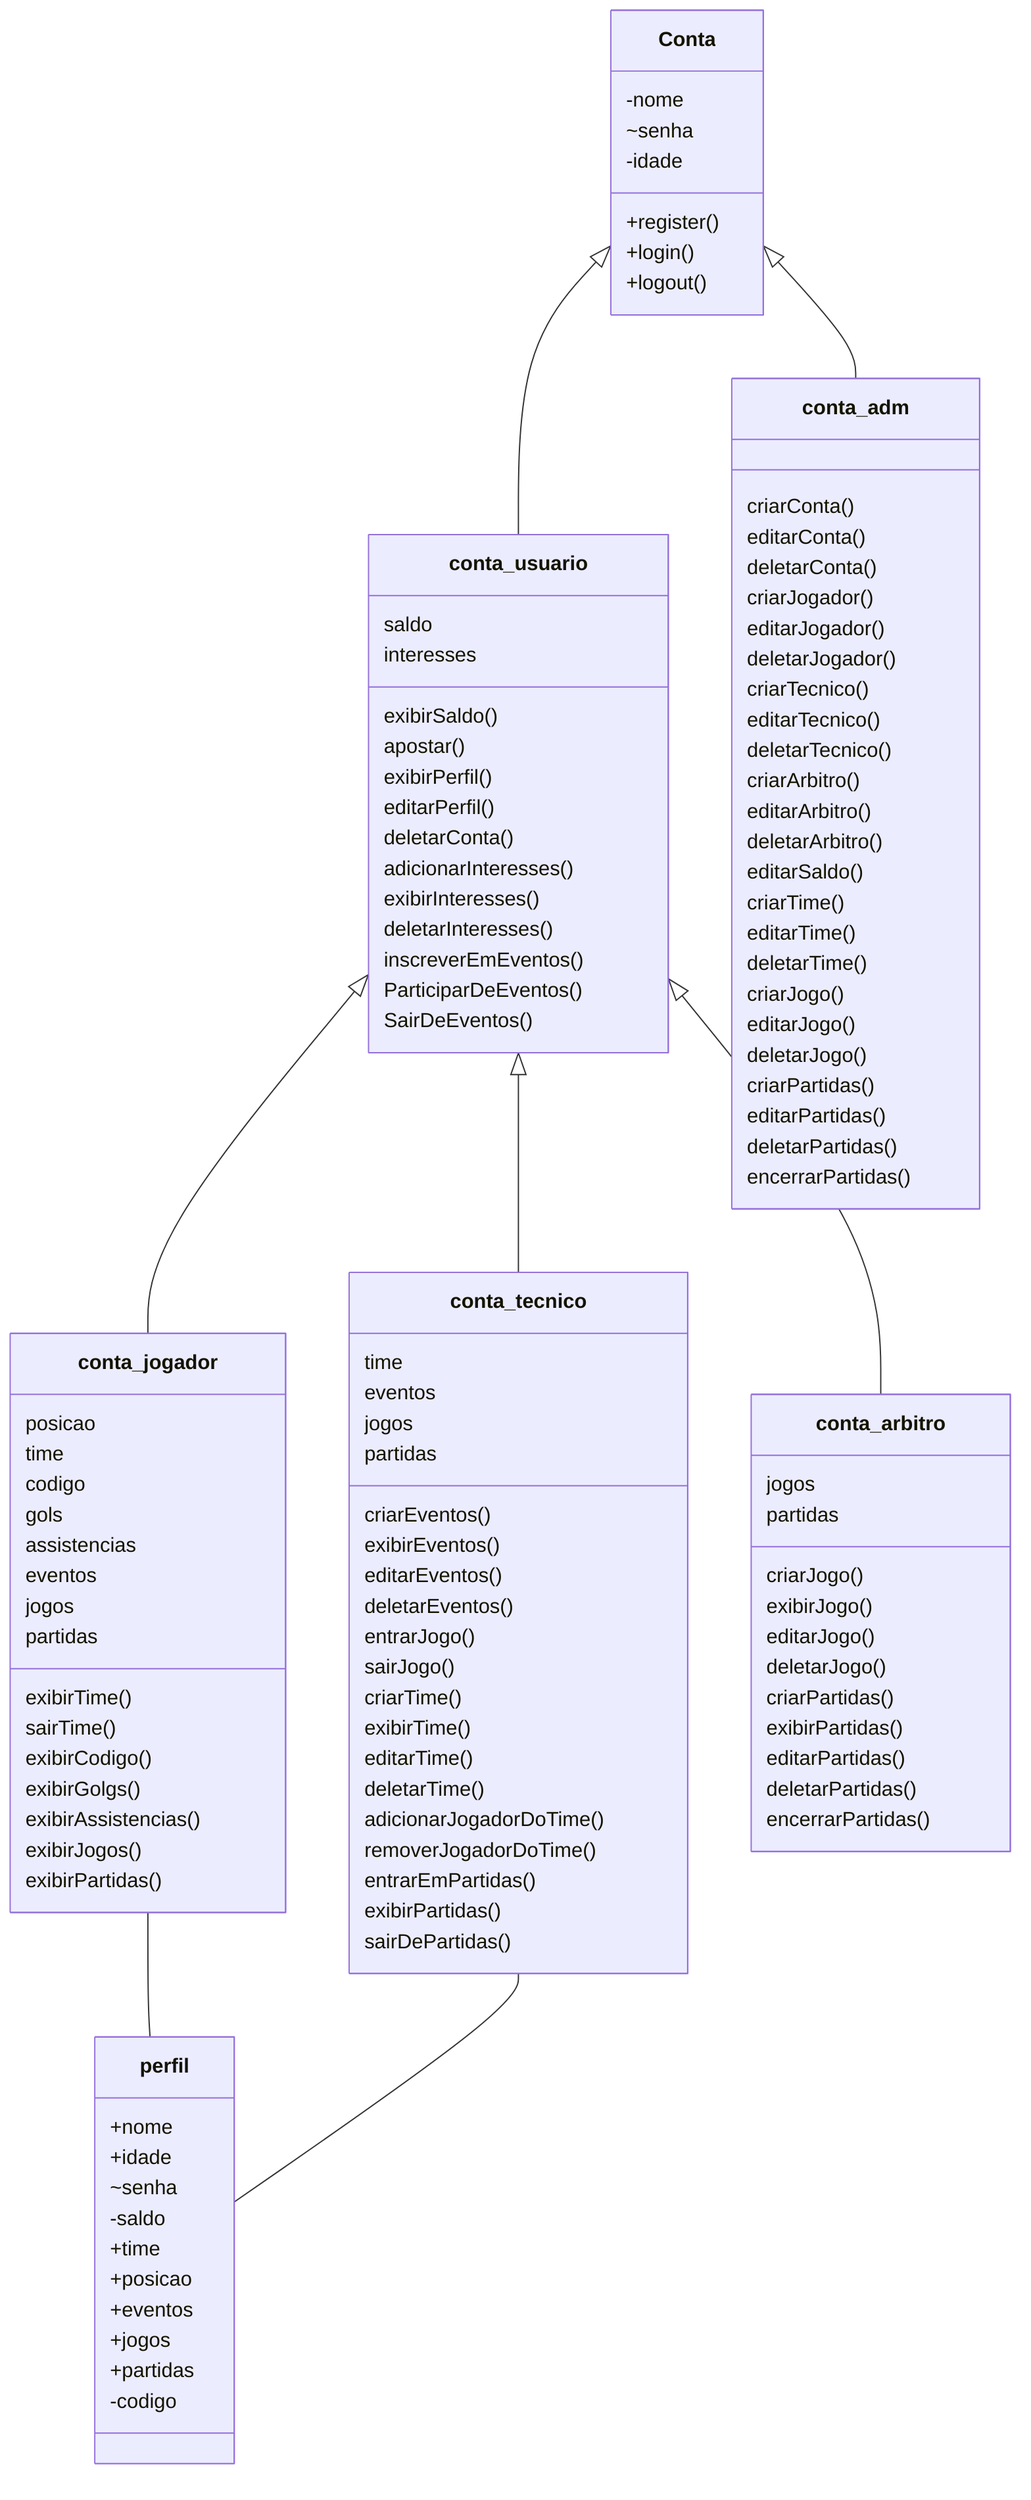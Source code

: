 classDiagram
    Conta <|-- conta_usuario
    Conta <|-- conta_adm
    Conta : -nome
    Conta : ~senha
    Conta : -idade
    Conta : +register()
    Conta : +login()
    Conta : +logout()

    
    conta_usuario <|-- conta_jogador
    conta_usuario <|-- conta_tecnico
    conta_usuario <|-- conta_arbitro
    conta_usuario : saldo
    conta_usuario : interesses
    conta_usuario : exibirSaldo()
    conta_usuario : apostar()
    conta_usuario : exibirPerfil()
    conta_usuario : editarPerfil()
    conta_usuario : deletarConta()
    conta_usuario : adicionarInteresses()
    conta_usuario : exibirInteresses()
    conta_usuario : deletarInteresses()
    conta_usuario : inscreverEmEventos()
    conta_usuario : ParticiparDeEventos()
    conta_usuario : SairDeEventos()

    conta_jogador -- perfil
    conta_jogador : posicao
    conta_jogador : time
    conta_jogador : codigo
    conta_jogador : gols
    conta_jogador : assistencias
    conta_jogador : eventos
    conta_jogador : jogos
    conta_jogador : partidas
    conta_jogador : exibirTime()
    conta_jogador : sairTime()
    conta_jogador : exibirCodigo()
    conta_jogador : exibirGolgs()
    conta_jogador : exibirAssistencias()
    conta_jogador : exibirJogos()
    conta_jogador : exibirPartidas()

    conta_tecnico -- perfil
    conta_tecnico : time
    conta_tecnico : eventos
    conta_tecnico : jogos
    conta_tecnico : partidas
    conta_tecnico : criarEventos()
    conta_tecnico : exibirEventos()
    conta_tecnico : editarEventos()
    conta_tecnico : deletarEventos()
    conta_tecnico : entrarJogo()
    conta_tecnico : sairJogo()
    conta_tecnico : criarTime()
    conta_tecnico : exibirTime()
    conta_tecnico : editarTime()
    conta_tecnico : deletarTime()
    conta_tecnico : adicionarJogadorDoTime()
    conta_tecnico : removerJogadorDoTime()
    conta_tecnico : entrarEmPartidas()
    conta_tecnico : exibirPartidas()
    conta_tecnico : sairDePartidas()

    conta_arbitro : jogos
    conta_arbitro : partidas
    conta_arbitro : criarJogo()
    conta_arbitro : exibirJogo()
    conta_arbitro : editarJogo()
    conta_arbitro : deletarJogo()
    conta_arbitro : criarPartidas()
    conta_arbitro : exibirPartidas()
    conta_arbitro : editarPartidas()
    conta_arbitro : deletarPartidas()
    conta_arbitro : encerrarPartidas()

    conta_adm : criarConta()
    conta_adm : editarConta()
    conta_adm : deletarConta()
    conta_adm : criarJogador()
    conta_adm : editarJogador()
    conta_adm : deletarJogador()
    conta_adm : criarTecnico()
    conta_adm : editarTecnico()
    conta_adm : deletarTecnico()
    conta_adm : criarArbitro()
    conta_adm : editarArbitro()
    conta_adm : deletarArbitro()
    conta_adm : editarSaldo()
    conta_adm : criarTime()
    conta_adm : editarTime()
    conta_adm : deletarTime()
    conta_adm : criarJogo()
    conta_adm : editarJogo()
    conta_adm : deletarJogo()
    conta_adm : criarPartidas()
    conta_adm : editarPartidas()
    conta_adm : deletarPartidas()
    conta_adm : encerrarPartidas()



    perfil : +nome
    perfil : +idade
    perfil : ~senha
    perfil : -saldo
    perfil : +time
    perfil : +posicao
    perfil : +eventos
    perfil : +jogos
    perfil : +partidas
    perfil : -codigo